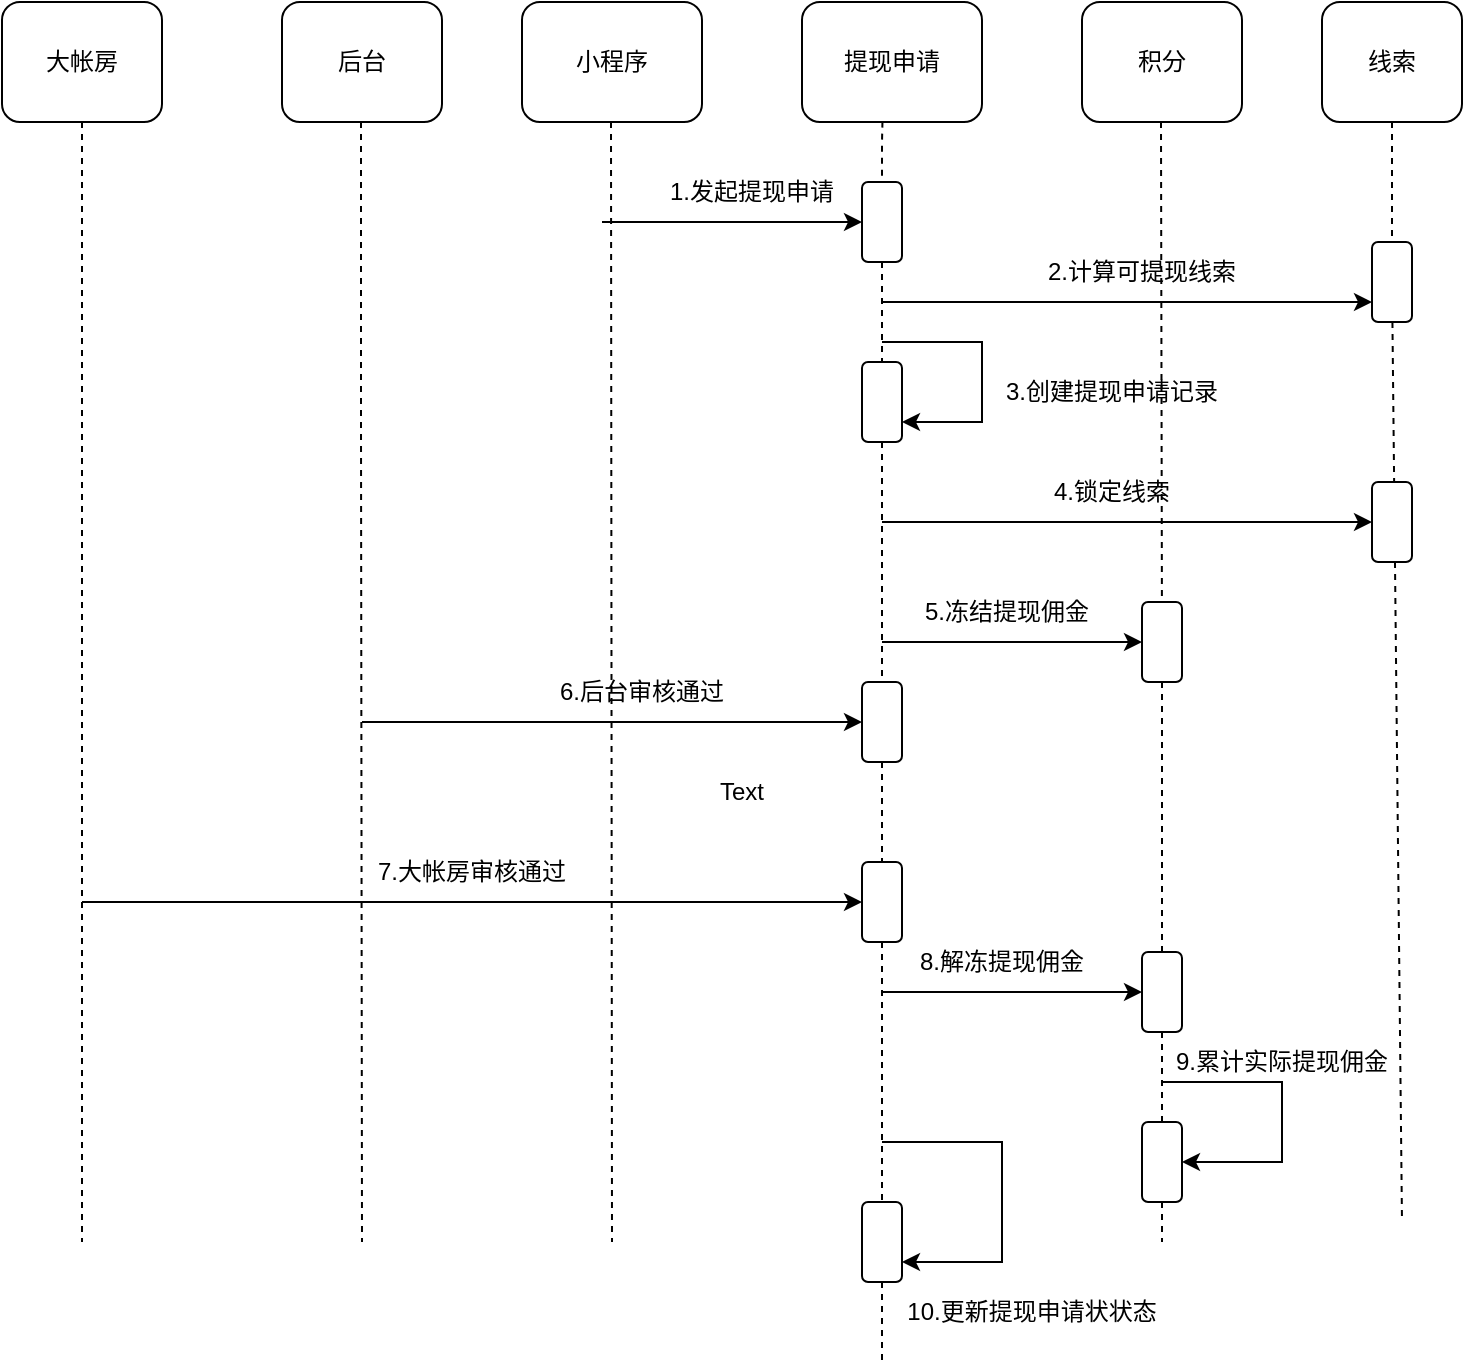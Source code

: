 <mxfile version="15.7.3" type="github">
  <diagram id="WYxydA316W5FDojU7T-a" name="Page-1">
    <mxGraphModel dx="2037" dy="1306" grid="1" gridSize="10" guides="1" tooltips="1" connect="1" arrows="1" fold="1" page="1" pageScale="1" pageWidth="827" pageHeight="1169" math="0" shadow="0">
      <root>
        <mxCell id="0" />
        <mxCell id="1" parent="0" />
        <mxCell id="tQFcMKt-EHzW8yY2-PWG-1" value="大帐房" style="rounded=1;whiteSpace=wrap;html=1;" parent="1" vertex="1">
          <mxGeometry x="40" y="90" width="80" height="60" as="geometry" />
        </mxCell>
        <mxCell id="tQFcMKt-EHzW8yY2-PWG-2" value="后台" style="rounded=1;whiteSpace=wrap;html=1;" parent="1" vertex="1">
          <mxGeometry x="180" y="90" width="80" height="60" as="geometry" />
        </mxCell>
        <mxCell id="tQFcMKt-EHzW8yY2-PWG-3" value="小程序" style="rounded=1;whiteSpace=wrap;html=1;" parent="1" vertex="1">
          <mxGeometry x="300" y="90" width="90" height="60" as="geometry" />
        </mxCell>
        <mxCell id="tQFcMKt-EHzW8yY2-PWG-4" value="提现申请" style="rounded=1;whiteSpace=wrap;html=1;" parent="1" vertex="1">
          <mxGeometry x="440" y="90" width="90" height="60" as="geometry" />
        </mxCell>
        <mxCell id="tQFcMKt-EHzW8yY2-PWG-5" value="积分" style="rounded=1;whiteSpace=wrap;html=1;" parent="1" vertex="1">
          <mxGeometry x="580" y="90" width="80" height="60" as="geometry" />
        </mxCell>
        <mxCell id="tQFcMKt-EHzW8yY2-PWG-6" value="线索" style="rounded=1;whiteSpace=wrap;html=1;" parent="1" vertex="1">
          <mxGeometry x="700" y="90" width="70" height="60" as="geometry" />
        </mxCell>
        <mxCell id="tQFcMKt-EHzW8yY2-PWG-7" value="" style="endArrow=none;dashed=1;html=1;rounded=0;exitX=0.5;exitY=1;exitDx=0;exitDy=0;" parent="1" source="tQFcMKt-EHzW8yY2-PWG-1" edge="1">
          <mxGeometry width="50" height="50" relative="1" as="geometry">
            <mxPoint x="410" y="500" as="sourcePoint" />
            <mxPoint x="80" y="710" as="targetPoint" />
            <Array as="points">
              <mxPoint x="80" y="300" />
            </Array>
          </mxGeometry>
        </mxCell>
        <mxCell id="tQFcMKt-EHzW8yY2-PWG-8" value="" style="endArrow=none;dashed=1;html=1;rounded=0;" parent="1" edge="1">
          <mxGeometry width="50" height="50" relative="1" as="geometry">
            <mxPoint x="344.5" y="150" as="sourcePoint" />
            <mxPoint x="345" y="710" as="targetPoint" />
            <Array as="points" />
          </mxGeometry>
        </mxCell>
        <mxCell id="tQFcMKt-EHzW8yY2-PWG-9" value="" style="endArrow=none;dashed=1;html=1;rounded=0;startArrow=none;" parent="1" source="PdDWGHKnx-a33pP9yBHC-26" edge="1">
          <mxGeometry width="50" height="50" relative="1" as="geometry">
            <mxPoint x="404.5" y="150" as="sourcePoint" />
            <mxPoint x="480" y="770" as="targetPoint" />
            <Array as="points" />
          </mxGeometry>
        </mxCell>
        <mxCell id="tQFcMKt-EHzW8yY2-PWG-10" value="" style="endArrow=classic;html=1;rounded=0;" parent="1" target="tQFcMKt-EHzW8yY2-PWG-11" edge="1">
          <mxGeometry width="50" height="50" relative="1" as="geometry">
            <mxPoint x="340" y="200" as="sourcePoint" />
            <mxPoint x="340" y="260" as="targetPoint" />
          </mxGeometry>
        </mxCell>
        <mxCell id="tQFcMKt-EHzW8yY2-PWG-11" value="" style="rounded=1;whiteSpace=wrap;html=1;" parent="1" vertex="1">
          <mxGeometry x="470" y="180" width="20" height="40" as="geometry" />
        </mxCell>
        <mxCell id="tQFcMKt-EHzW8yY2-PWG-12" value="" style="endArrow=none;dashed=1;html=1;rounded=0;exitX=0.447;exitY=0.997;exitDx=0;exitDy=0;exitPerimeter=0;entryX=0.5;entryY=0;entryDx=0;entryDy=0;" parent="1" source="tQFcMKt-EHzW8yY2-PWG-4" target="tQFcMKt-EHzW8yY2-PWG-11" edge="1">
          <mxGeometry width="50" height="50" relative="1" as="geometry">
            <mxPoint x="404.5" y="150" as="sourcePoint" />
            <mxPoint x="404.5" y="600" as="targetPoint" />
            <Array as="points">
              <mxPoint x="480" y="160" />
            </Array>
          </mxGeometry>
        </mxCell>
        <mxCell id="tQFcMKt-EHzW8yY2-PWG-16" value="1.发起提现申请" style="text;html=1;strokeColor=none;fillColor=none;align=center;verticalAlign=middle;whiteSpace=wrap;rounded=0;" parent="1" vertex="1">
          <mxGeometry x="370" y="170" width="90" height="30" as="geometry" />
        </mxCell>
        <mxCell id="tQFcMKt-EHzW8yY2-PWG-20" value="" style="endArrow=none;dashed=1;html=1;rounded=0;startArrow=none;" parent="1" edge="1" source="PdDWGHKnx-a33pP9yBHC-22">
          <mxGeometry width="50" height="50" relative="1" as="geometry">
            <mxPoint x="619.5" y="150" as="sourcePoint" />
            <mxPoint x="620" y="710" as="targetPoint" />
            <Array as="points" />
          </mxGeometry>
        </mxCell>
        <mxCell id="tQFcMKt-EHzW8yY2-PWG-21" value="" style="endArrow=none;dashed=1;html=1;rounded=0;startArrow=none;" parent="1" edge="1" source="tQFcMKt-EHzW8yY2-PWG-22">
          <mxGeometry width="50" height="50" relative="1" as="geometry">
            <mxPoint x="740" y="150" as="sourcePoint" />
            <mxPoint x="740" y="700" as="targetPoint" />
            <Array as="points" />
          </mxGeometry>
        </mxCell>
        <mxCell id="tQFcMKt-EHzW8yY2-PWG-23" value="" style="endArrow=classic;html=1;rounded=0;entryX=0;entryY=0.75;entryDx=0;entryDy=0;" parent="1" target="tQFcMKt-EHzW8yY2-PWG-22" edge="1">
          <mxGeometry width="50" height="50" relative="1" as="geometry">
            <mxPoint x="480" y="240" as="sourcePoint" />
            <mxPoint x="460" y="440" as="targetPoint" />
            <Array as="points" />
          </mxGeometry>
        </mxCell>
        <mxCell id="tQFcMKt-EHzW8yY2-PWG-24" value="2.计算可提现线索" style="text;html=1;strokeColor=none;fillColor=none;align=center;verticalAlign=middle;whiteSpace=wrap;rounded=0;" parent="1" vertex="1">
          <mxGeometry x="540" y="210" width="140" height="30" as="geometry" />
        </mxCell>
        <mxCell id="tQFcMKt-EHzW8yY2-PWG-25" value="" style="rounded=1;whiteSpace=wrap;html=1;" parent="1" vertex="1">
          <mxGeometry x="470" y="270" width="20" height="40" as="geometry" />
        </mxCell>
        <mxCell id="tQFcMKt-EHzW8yY2-PWG-26" value="" style="endArrow=none;dashed=1;html=1;rounded=0;startArrow=none;" parent="1" source="tQFcMKt-EHzW8yY2-PWG-11" target="tQFcMKt-EHzW8yY2-PWG-25" edge="1">
          <mxGeometry width="50" height="50" relative="1" as="geometry">
            <mxPoint x="485" y="220" as="sourcePoint" />
            <mxPoint x="485" y="590" as="targetPoint" />
            <Array as="points" />
          </mxGeometry>
        </mxCell>
        <mxCell id="tQFcMKt-EHzW8yY2-PWG-27" value="" style="endArrow=classic;html=1;rounded=0;entryX=1;entryY=0.75;entryDx=0;entryDy=0;" parent="1" target="tQFcMKt-EHzW8yY2-PWG-25" edge="1">
          <mxGeometry width="50" height="50" relative="1" as="geometry">
            <mxPoint x="480" y="260" as="sourcePoint" />
            <mxPoint x="540" y="260" as="targetPoint" />
            <Array as="points">
              <mxPoint x="530" y="260" />
              <mxPoint x="530" y="300" />
            </Array>
          </mxGeometry>
        </mxCell>
        <mxCell id="tQFcMKt-EHzW8yY2-PWG-28" value="3.创建提现申请记录" style="text;html=1;strokeColor=none;fillColor=none;align=center;verticalAlign=middle;whiteSpace=wrap;rounded=0;" parent="1" vertex="1">
          <mxGeometry x="520" y="270" width="150" height="30" as="geometry" />
        </mxCell>
        <mxCell id="PdDWGHKnx-a33pP9yBHC-1" value="" style="rounded=1;whiteSpace=wrap;html=1;" vertex="1" parent="1">
          <mxGeometry x="725" y="330" width="20" height="40" as="geometry" />
        </mxCell>
        <mxCell id="PdDWGHKnx-a33pP9yBHC-2" value="" style="endArrow=classic;html=1;rounded=0;entryX=0;entryY=0.5;entryDx=0;entryDy=0;" edge="1" parent="1" target="PdDWGHKnx-a33pP9yBHC-1">
          <mxGeometry width="50" height="50" relative="1" as="geometry">
            <mxPoint x="480" y="350" as="sourcePoint" />
            <mxPoint x="440" y="440" as="targetPoint" />
          </mxGeometry>
        </mxCell>
        <mxCell id="PdDWGHKnx-a33pP9yBHC-3" value="4.锁定线索" style="text;html=1;strokeColor=none;fillColor=none;align=center;verticalAlign=middle;whiteSpace=wrap;rounded=0;" vertex="1" parent="1">
          <mxGeometry x="550" y="320" width="90" height="30" as="geometry" />
        </mxCell>
        <mxCell id="PdDWGHKnx-a33pP9yBHC-4" value="" style="rounded=1;whiteSpace=wrap;html=1;" vertex="1" parent="1">
          <mxGeometry x="610" y="390" width="20" height="40" as="geometry" />
        </mxCell>
        <mxCell id="PdDWGHKnx-a33pP9yBHC-5" value="" style="endArrow=none;dashed=1;html=1;rounded=0;" edge="1" parent="1" target="PdDWGHKnx-a33pP9yBHC-4">
          <mxGeometry width="50" height="50" relative="1" as="geometry">
            <mxPoint x="619.5" y="150" as="sourcePoint" />
            <mxPoint x="619.5" y="600" as="targetPoint" />
            <Array as="points" />
          </mxGeometry>
        </mxCell>
        <mxCell id="PdDWGHKnx-a33pP9yBHC-6" value="" style="endArrow=classic;html=1;rounded=0;entryX=0;entryY=0.5;entryDx=0;entryDy=0;" edge="1" parent="1" target="PdDWGHKnx-a33pP9yBHC-4">
          <mxGeometry width="50" height="50" relative="1" as="geometry">
            <mxPoint x="480" y="410" as="sourcePoint" />
            <mxPoint x="440" y="430" as="targetPoint" />
          </mxGeometry>
        </mxCell>
        <mxCell id="PdDWGHKnx-a33pP9yBHC-7" value="5.冻结提现佣金" style="text;html=1;strokeColor=none;fillColor=none;align=center;verticalAlign=middle;whiteSpace=wrap;rounded=0;" vertex="1" parent="1">
          <mxGeometry x="495" y="380" width="95" height="30" as="geometry" />
        </mxCell>
        <mxCell id="PdDWGHKnx-a33pP9yBHC-8" value="" style="endArrow=none;dashed=1;html=1;rounded=0;exitX=0.5;exitY=1;exitDx=0;exitDy=0;" edge="1" parent="1">
          <mxGeometry width="50" height="50" relative="1" as="geometry">
            <mxPoint x="219.5" y="150" as="sourcePoint" />
            <mxPoint x="220" y="710" as="targetPoint" />
            <Array as="points">
              <mxPoint x="219.5" y="300" />
            </Array>
          </mxGeometry>
        </mxCell>
        <mxCell id="PdDWGHKnx-a33pP9yBHC-9" value="" style="rounded=1;whiteSpace=wrap;html=1;" vertex="1" parent="1">
          <mxGeometry x="470" y="430" width="20" height="40" as="geometry" />
        </mxCell>
        <mxCell id="PdDWGHKnx-a33pP9yBHC-10" value="" style="endArrow=none;dashed=1;html=1;rounded=0;startArrow=none;" edge="1" parent="1" source="tQFcMKt-EHzW8yY2-PWG-25" target="PdDWGHKnx-a33pP9yBHC-9">
          <mxGeometry width="50" height="50" relative="1" as="geometry">
            <mxPoint x="485" y="310" as="sourcePoint" />
            <mxPoint x="485" y="590" as="targetPoint" />
            <Array as="points" />
          </mxGeometry>
        </mxCell>
        <mxCell id="PdDWGHKnx-a33pP9yBHC-11" value="" style="endArrow=classic;html=1;rounded=0;" edge="1" parent="1">
          <mxGeometry width="50" height="50" relative="1" as="geometry">
            <mxPoint x="220" y="450" as="sourcePoint" />
            <mxPoint x="470" y="450" as="targetPoint" />
          </mxGeometry>
        </mxCell>
        <mxCell id="PdDWGHKnx-a33pP9yBHC-13" value="6.后台审核通过" style="text;html=1;strokeColor=none;fillColor=none;align=center;verticalAlign=middle;whiteSpace=wrap;rounded=0;" vertex="1" parent="1">
          <mxGeometry x="310" y="420" width="100" height="30" as="geometry" />
        </mxCell>
        <mxCell id="PdDWGHKnx-a33pP9yBHC-14" value="" style="rounded=1;whiteSpace=wrap;html=1;" vertex="1" parent="1">
          <mxGeometry x="470" y="520" width="20" height="40" as="geometry" />
        </mxCell>
        <mxCell id="PdDWGHKnx-a33pP9yBHC-15" value="" style="endArrow=none;dashed=1;html=1;rounded=0;startArrow=none;" edge="1" parent="1" source="PdDWGHKnx-a33pP9yBHC-9" target="PdDWGHKnx-a33pP9yBHC-14">
          <mxGeometry width="50" height="50" relative="1" as="geometry">
            <mxPoint x="485" y="470" as="sourcePoint" />
            <mxPoint x="485" y="710" as="targetPoint" />
            <Array as="points" />
          </mxGeometry>
        </mxCell>
        <mxCell id="PdDWGHKnx-a33pP9yBHC-16" value="" style="endArrow=classic;html=1;rounded=0;entryX=0;entryY=0.5;entryDx=0;entryDy=0;" edge="1" parent="1" target="PdDWGHKnx-a33pP9yBHC-14">
          <mxGeometry width="50" height="50" relative="1" as="geometry">
            <mxPoint x="80" y="540" as="sourcePoint" />
            <mxPoint x="440" y="480" as="targetPoint" />
          </mxGeometry>
        </mxCell>
        <mxCell id="PdDWGHKnx-a33pP9yBHC-17" value="7.大帐房审核通过" style="text;html=1;strokeColor=none;fillColor=none;align=center;verticalAlign=middle;whiteSpace=wrap;rounded=0;" vertex="1" parent="1">
          <mxGeometry x="220" y="510" width="110" height="30" as="geometry" />
        </mxCell>
        <mxCell id="PdDWGHKnx-a33pP9yBHC-18" value="" style="rounded=1;whiteSpace=wrap;html=1;" vertex="1" parent="1">
          <mxGeometry x="610" y="565" width="20" height="40" as="geometry" />
        </mxCell>
        <mxCell id="PdDWGHKnx-a33pP9yBHC-19" value="" style="endArrow=none;dashed=1;html=1;rounded=0;startArrow=none;" edge="1" parent="1" source="PdDWGHKnx-a33pP9yBHC-4" target="PdDWGHKnx-a33pP9yBHC-18">
          <mxGeometry width="50" height="50" relative="1" as="geometry">
            <mxPoint x="620" y="430" as="sourcePoint" />
            <mxPoint x="620" y="710" as="targetPoint" />
            <Array as="points" />
          </mxGeometry>
        </mxCell>
        <mxCell id="PdDWGHKnx-a33pP9yBHC-20" value="" style="endArrow=classic;html=1;rounded=0;entryX=0;entryY=0.5;entryDx=0;entryDy=0;" edge="1" parent="1" target="PdDWGHKnx-a33pP9yBHC-18">
          <mxGeometry width="50" height="50" relative="1" as="geometry">
            <mxPoint x="480" y="585" as="sourcePoint" />
            <mxPoint x="440" y="480" as="targetPoint" />
          </mxGeometry>
        </mxCell>
        <mxCell id="PdDWGHKnx-a33pP9yBHC-21" value="8.解冻提现佣金" style="text;html=1;strokeColor=none;fillColor=none;align=center;verticalAlign=middle;whiteSpace=wrap;rounded=0;" vertex="1" parent="1">
          <mxGeometry x="490" y="555" width="100" height="30" as="geometry" />
        </mxCell>
        <mxCell id="PdDWGHKnx-a33pP9yBHC-22" value="" style="rounded=1;whiteSpace=wrap;html=1;" vertex="1" parent="1">
          <mxGeometry x="610" y="650" width="20" height="40" as="geometry" />
        </mxCell>
        <mxCell id="PdDWGHKnx-a33pP9yBHC-23" value="" style="endArrow=none;dashed=1;html=1;rounded=0;startArrow=none;" edge="1" parent="1" source="PdDWGHKnx-a33pP9yBHC-18" target="PdDWGHKnx-a33pP9yBHC-22">
          <mxGeometry width="50" height="50" relative="1" as="geometry">
            <mxPoint x="620" y="605" as="sourcePoint" />
            <mxPoint x="620" y="710" as="targetPoint" />
            <Array as="points" />
          </mxGeometry>
        </mxCell>
        <mxCell id="PdDWGHKnx-a33pP9yBHC-24" value="" style="endArrow=classic;html=1;rounded=0;entryX=1;entryY=0.5;entryDx=0;entryDy=0;" edge="1" parent="1" target="PdDWGHKnx-a33pP9yBHC-22">
          <mxGeometry width="50" height="50" relative="1" as="geometry">
            <mxPoint x="620" y="630" as="sourcePoint" />
            <mxPoint x="650" y="680" as="targetPoint" />
            <Array as="points">
              <mxPoint x="680" y="630" />
              <mxPoint x="680" y="670" />
            </Array>
          </mxGeometry>
        </mxCell>
        <mxCell id="PdDWGHKnx-a33pP9yBHC-25" value="9.累计实际提现佣金" style="text;html=1;strokeColor=none;fillColor=none;align=center;verticalAlign=middle;whiteSpace=wrap;rounded=0;" vertex="1" parent="1">
          <mxGeometry x="620" y="605" width="120" height="30" as="geometry" />
        </mxCell>
        <mxCell id="PdDWGHKnx-a33pP9yBHC-26" value="" style="rounded=1;whiteSpace=wrap;html=1;" vertex="1" parent="1">
          <mxGeometry x="470" y="690" width="20" height="40" as="geometry" />
        </mxCell>
        <mxCell id="PdDWGHKnx-a33pP9yBHC-27" value="" style="endArrow=none;dashed=1;html=1;rounded=0;startArrow=none;" edge="1" parent="1" source="PdDWGHKnx-a33pP9yBHC-14" target="PdDWGHKnx-a33pP9yBHC-26">
          <mxGeometry width="50" height="50" relative="1" as="geometry">
            <mxPoint x="485" y="560" as="sourcePoint" />
            <mxPoint x="485" y="770" as="targetPoint" />
            <Array as="points" />
          </mxGeometry>
        </mxCell>
        <mxCell id="PdDWGHKnx-a33pP9yBHC-28" value="" style="endArrow=classic;html=1;rounded=0;entryX=1;entryY=0.75;entryDx=0;entryDy=0;" edge="1" parent="1" target="PdDWGHKnx-a33pP9yBHC-26">
          <mxGeometry width="50" height="50" relative="1" as="geometry">
            <mxPoint x="480" y="660" as="sourcePoint" />
            <mxPoint x="500" y="720" as="targetPoint" />
            <Array as="points">
              <mxPoint x="540" y="660" />
              <mxPoint x="540" y="720" />
            </Array>
          </mxGeometry>
        </mxCell>
        <mxCell id="PdDWGHKnx-a33pP9yBHC-29" value="Text" style="text;html=1;strokeColor=none;fillColor=none;align=center;verticalAlign=middle;whiteSpace=wrap;rounded=0;" vertex="1" parent="1">
          <mxGeometry x="380" y="470" width="60" height="30" as="geometry" />
        </mxCell>
        <mxCell id="PdDWGHKnx-a33pP9yBHC-30" value="10.更新提现申请状状态" style="text;html=1;strokeColor=none;fillColor=none;align=center;verticalAlign=middle;whiteSpace=wrap;rounded=0;" vertex="1" parent="1">
          <mxGeometry x="480" y="730" width="150" height="30" as="geometry" />
        </mxCell>
        <mxCell id="tQFcMKt-EHzW8yY2-PWG-22" value="" style="rounded=1;whiteSpace=wrap;html=1;" parent="1" vertex="1">
          <mxGeometry x="725" y="210" width="20" height="40" as="geometry" />
        </mxCell>
        <mxCell id="PdDWGHKnx-a33pP9yBHC-33" value="" style="endArrow=none;dashed=1;html=1;rounded=0;exitX=0.5;exitY=1;exitDx=0;exitDy=0;" edge="1" parent="1" source="tQFcMKt-EHzW8yY2-PWG-6" target="tQFcMKt-EHzW8yY2-PWG-22">
          <mxGeometry width="50" height="50" relative="1" as="geometry">
            <mxPoint x="740" y="150" as="sourcePoint" />
            <mxPoint x="740" y="700" as="targetPoint" />
            <Array as="points" />
          </mxGeometry>
        </mxCell>
      </root>
    </mxGraphModel>
  </diagram>
</mxfile>
